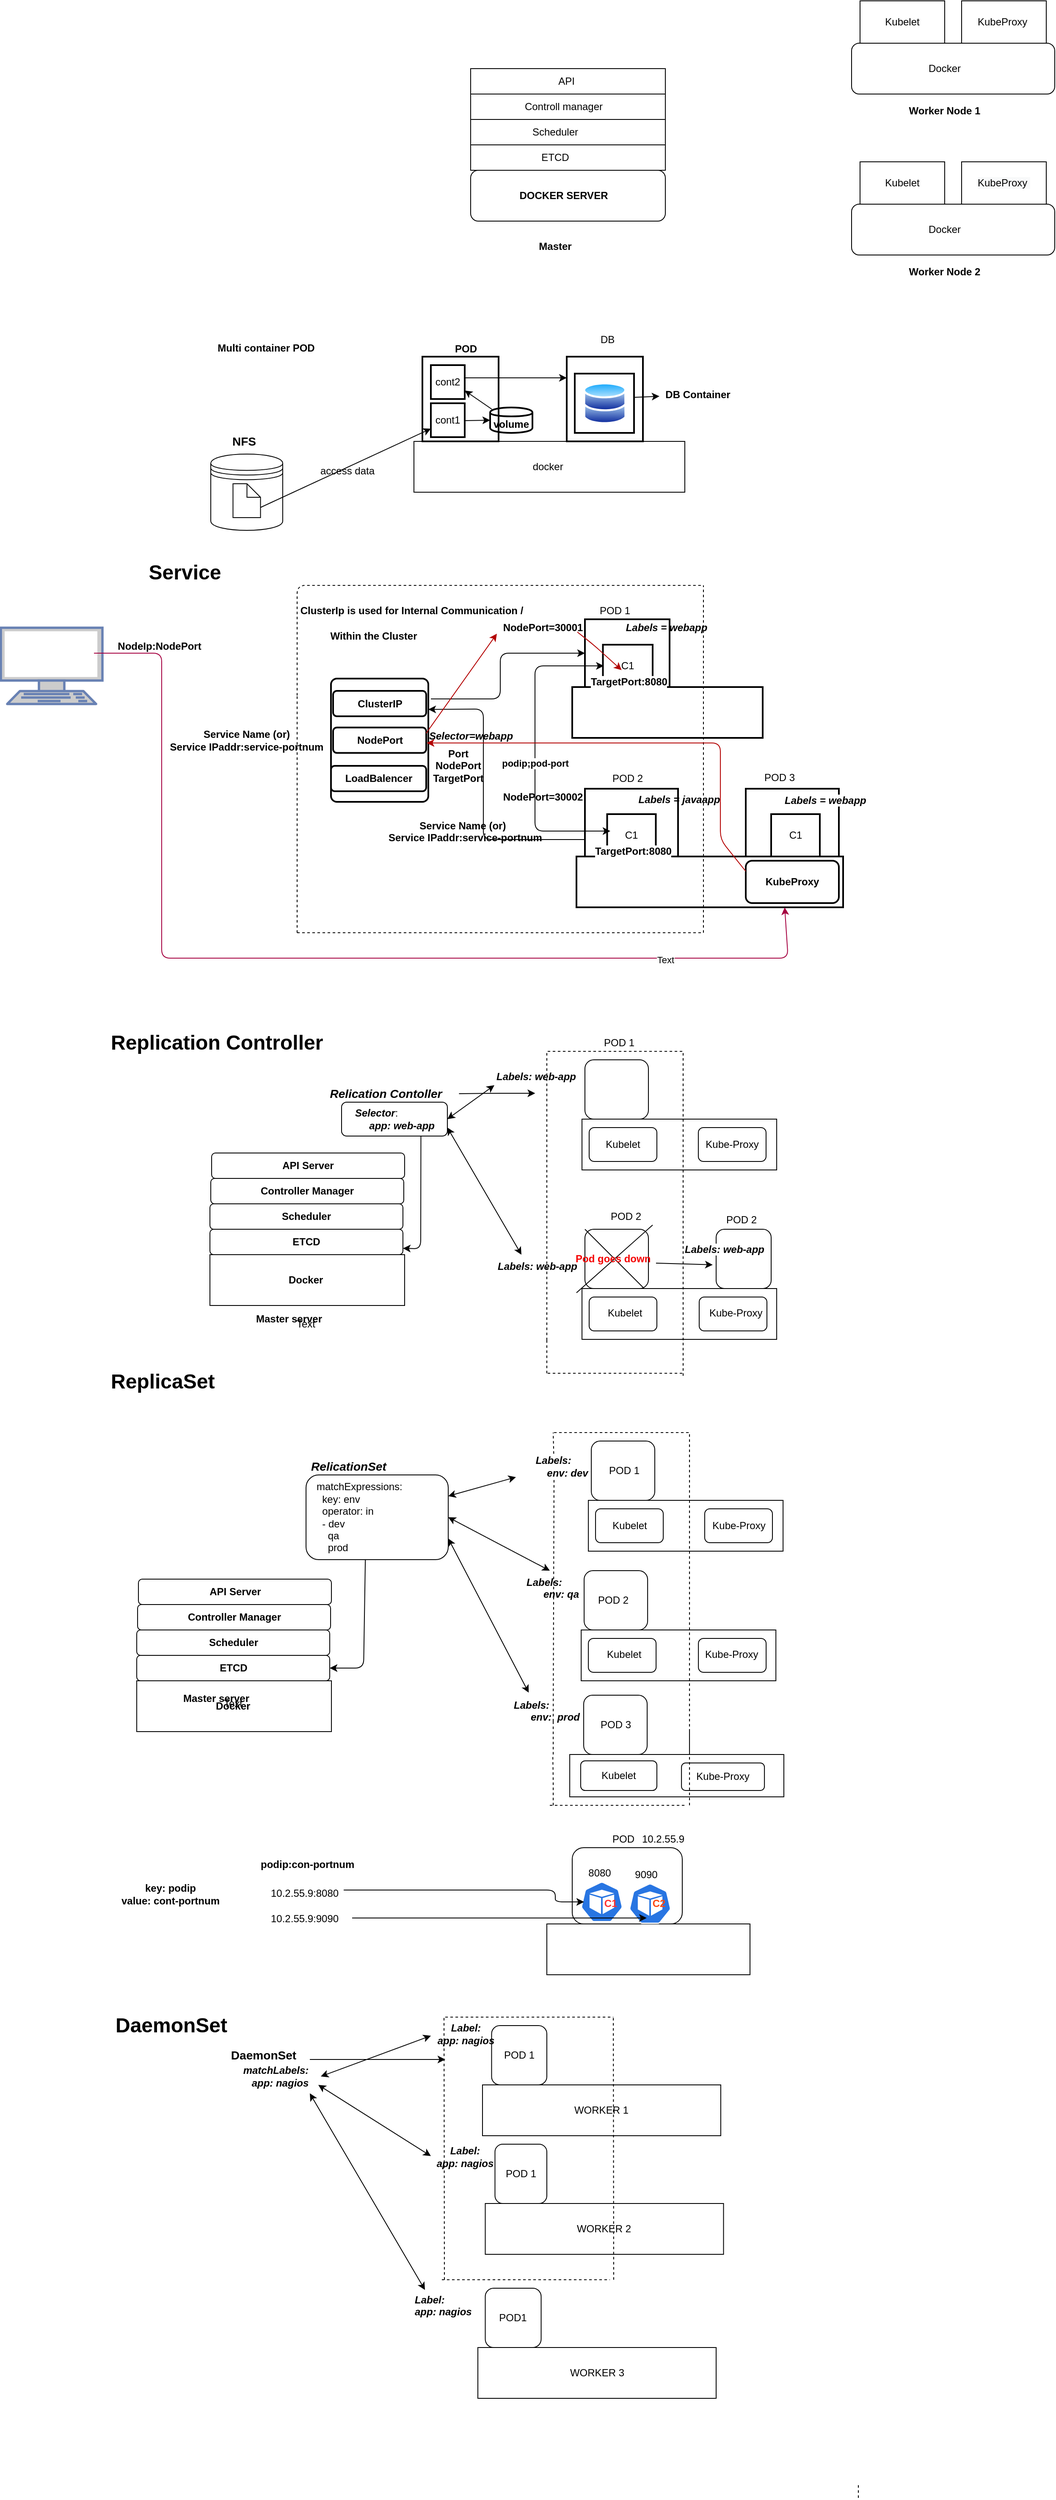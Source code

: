 <mxfile version="13.3.0" type="github"><diagram id="p2EOLXwsh8mRCK80WWZ6" name="Page-1"><mxGraphModel dx="1668" dy="450" grid="1" gridSize="10" guides="1" tooltips="1" connect="1" arrows="1" fold="1" page="0" pageScale="1" pageWidth="827" pageHeight="1169" background="none" math="0" shadow="0"><root><mxCell id="0"/><mxCell id="1" parent="0"/><mxCell id="p9AXQlaozVL-q54wyYoi-161" value="" style="rounded=0;whiteSpace=wrap;html=1;" vertex="1" parent="1"><mxGeometry x="70" y="240" width="230" height="30" as="geometry"/></mxCell><mxCell id="p9AXQlaozVL-q54wyYoi-162" value="API&amp;nbsp;" style="rounded=0;whiteSpace=wrap;html=1;" vertex="1" parent="1"><mxGeometry x="70" y="150" width="230" height="30" as="geometry"/></mxCell><mxCell id="p9AXQlaozVL-q54wyYoi-163" value="" style="rounded=0;whiteSpace=wrap;html=1;" vertex="1" parent="1"><mxGeometry x="70" y="180" width="230" height="30" as="geometry"/></mxCell><mxCell id="p9AXQlaozVL-q54wyYoi-164" value="" style="rounded=0;whiteSpace=wrap;html=1;" vertex="1" parent="1"><mxGeometry x="70" y="210" width="230" height="30" as="geometry"/></mxCell><mxCell id="p9AXQlaozVL-q54wyYoi-165" value="" style="rounded=1;whiteSpace=wrap;html=1;" vertex="1" parent="1"><mxGeometry x="70" y="270" width="230" height="60" as="geometry"/></mxCell><mxCell id="p9AXQlaozVL-q54wyYoi-166" value="&lt;b&gt;DOCKER SERVER&lt;/b&gt;" style="text;html=1;strokeColor=none;fillColor=none;align=center;verticalAlign=middle;whiteSpace=wrap;rounded=0;" vertex="1" parent="1"><mxGeometry x="120" y="290" width="120" height="20" as="geometry"/></mxCell><mxCell id="p9AXQlaozVL-q54wyYoi-167" value="&lt;b&gt;Master&lt;/b&gt;" style="text;html=1;strokeColor=none;fillColor=none;align=center;verticalAlign=middle;whiteSpace=wrap;rounded=0;" vertex="1" parent="1"><mxGeometry x="150" y="350" width="40" height="20" as="geometry"/></mxCell><mxCell id="p9AXQlaozVL-q54wyYoi-168" value="ETCD" style="text;html=1;strokeColor=none;fillColor=none;align=center;verticalAlign=middle;whiteSpace=wrap;rounded=0;" vertex="1" parent="1"><mxGeometry x="150" y="245" width="40" height="20" as="geometry"/></mxCell><mxCell id="p9AXQlaozVL-q54wyYoi-169" value="Scheduler" style="text;html=1;strokeColor=none;fillColor=none;align=center;verticalAlign=middle;whiteSpace=wrap;rounded=0;" vertex="1" parent="1"><mxGeometry x="150" y="215" width="40" height="20" as="geometry"/></mxCell><mxCell id="p9AXQlaozVL-q54wyYoi-170" value="Controll manager" style="text;html=1;strokeColor=none;fillColor=none;align=center;verticalAlign=middle;whiteSpace=wrap;rounded=0;" vertex="1" parent="1"><mxGeometry x="110" y="185" width="140" height="20" as="geometry"/></mxCell><mxCell id="p9AXQlaozVL-q54wyYoi-171" value="" style="rounded=1;whiteSpace=wrap;html=1;" vertex="1" parent="1"><mxGeometry x="520" y="120" width="240" height="60" as="geometry"/></mxCell><mxCell id="p9AXQlaozVL-q54wyYoi-172" value="" style="rounded=1;whiteSpace=wrap;html=1;" vertex="1" parent="1"><mxGeometry x="520" y="310" width="240" height="60" as="geometry"/></mxCell><mxCell id="p9AXQlaozVL-q54wyYoi-173" value="Kubelet" style="rounded=0;whiteSpace=wrap;html=1;" vertex="1" parent="1"><mxGeometry x="530" y="70" width="100" height="50" as="geometry"/></mxCell><mxCell id="p9AXQlaozVL-q54wyYoi-174" value="KubeProxy&amp;nbsp;" style="rounded=0;whiteSpace=wrap;html=1;" vertex="1" parent="1"><mxGeometry x="650" y="70" width="100" height="50" as="geometry"/></mxCell><mxCell id="p9AXQlaozVL-q54wyYoi-175" value="&#10;&#10;&lt;span style=&quot;color: rgb(0, 0, 0); font-family: helvetica; font-size: 12px; font-style: normal; font-weight: 400; letter-spacing: normal; text-align: center; text-indent: 0px; text-transform: none; word-spacing: 0px; background-color: rgb(248, 249, 250); display: inline; float: none;&quot;&gt;KubeProxy&amp;nbsp;&lt;/span&gt;&#10;&#10;" style="rounded=0;whiteSpace=wrap;html=1;" vertex="1" parent="1"><mxGeometry x="650" y="260" width="100" height="50" as="geometry"/></mxCell><mxCell id="p9AXQlaozVL-q54wyYoi-176" value="&lt;span&gt;Kubelet&lt;/span&gt;" style="rounded=0;whiteSpace=wrap;html=1;" vertex="1" parent="1"><mxGeometry x="530" y="260" width="100" height="50" as="geometry"/></mxCell><mxCell id="p9AXQlaozVL-q54wyYoi-177" value="Docker&lt;span style=&quot;color: rgba(0 , 0 , 0 , 0) ; font-family: monospace ; font-size: 0px&quot;&gt;%3CmxGraphModel%3E%3Croot%3E%3CmxCell%20id%3D%220%22%2F%3E%3CmxCell%20id%3D%221%22%20parent%3D%220%22%2F%3E%3CmxCell%20id%3D%222%22%20value%3D%22%22%20style%3D%22rounded%3D0%3BwhiteSpace%3Dwrap%3Bhtml%3D1%3B%22%20vertex%3D%221%22%20parent%3D%221%22%3E%3CmxGeometry%20x%3D%22530%22%20y%3D%2270%22%20width%3D%22100%22%20height%3D%2250%22%20as%3D%22geometry%22%2F%3E%3C%2FmxCell%3E%3C%2Froot%3E%3C%2FmxGraphModel%3E&lt;/span&gt;" style="text;html=1;strokeColor=none;fillColor=none;align=center;verticalAlign=middle;whiteSpace=wrap;rounded=0;" vertex="1" parent="1"><mxGeometry x="610" y="140" width="40" height="20" as="geometry"/></mxCell><mxCell id="p9AXQlaozVL-q54wyYoi-178" value="Docker&lt;span style=&quot;color: rgba(0 , 0 , 0 , 0) ; font-family: monospace ; font-size: 0px&quot;&gt;%3CmxGraphModel%3E%3Croot%3E%3CmxCell%20id%3D%220%22%2F%3E%3CmxCell%20id%3D%221%22%20parent%3D%220%22%2F%3E%3CmxCell%20id%3D%222%22%20value%3D%22%22%20style%3D%22rounded%3D0%3BwhiteSpace%3Dwrap%3Bhtml%3D1%3B%22%20vertex%3D%221%22%20parent%3D%221%22%3E%3CmxGeometry%20x%3D%22530%22%20y%3D%2270%22%20width%3D%22100%22%20height%3D%2250%22%20as%3D%22geometry%22%2F%3E%3C%2FmxCell%3E%3C%2Froot%3E%3C%2FmxGraphModel%3E&lt;/span&gt;" style="text;html=1;strokeColor=none;fillColor=none;align=center;verticalAlign=middle;whiteSpace=wrap;rounded=0;" vertex="1" parent="1"><mxGeometry x="610" y="330" width="40" height="20" as="geometry"/></mxCell><mxCell id="p9AXQlaozVL-q54wyYoi-179" value="&lt;b&gt;Worker Node 1&lt;/b&gt;" style="text;html=1;strokeColor=none;fillColor=none;align=center;verticalAlign=middle;whiteSpace=wrap;rounded=0;" vertex="1" parent="1"><mxGeometry x="585" y="190" width="90" height="20" as="geometry"/></mxCell><mxCell id="p9AXQlaozVL-q54wyYoi-180" value="&lt;b&gt;Worker Node 2&lt;/b&gt;" style="text;html=1;strokeColor=none;fillColor=none;align=center;verticalAlign=middle;whiteSpace=wrap;rounded=0;" vertex="1" parent="1"><mxGeometry x="585" y="380" width="90" height="20" as="geometry"/></mxCell><mxCell id="p9AXQlaozVL-q54wyYoi-181" value="" style="shape=datastore;whiteSpace=wrap;html=1;" vertex="1" parent="1"><mxGeometry x="-237" y="605" width="85" height="90" as="geometry"/></mxCell><mxCell id="p9AXQlaozVL-q54wyYoi-182" value="" style="shape=note;whiteSpace=wrap;size=16;html=1;dropTarget=0;fontStyle=1" vertex="1" parent="1"><mxGeometry x="-210.75" y="640" width="32.5" height="40" as="geometry"/></mxCell><mxCell id="p9AXQlaozVL-q54wyYoi-183" value="&lt;b&gt;&lt;font style=&quot;font-size: 14px&quot;&gt;NFS&lt;/font&gt;&lt;/b&gt;" style="text;html=1;align=center;verticalAlign=middle;resizable=0;points=[];autosize=1;" vertex="1" parent="1"><mxGeometry x="-218.25" y="580" width="40" height="20" as="geometry"/></mxCell><mxCell id="p9AXQlaozVL-q54wyYoi-184" value="docker&amp;nbsp;" style="rounded=0;whiteSpace=wrap;html=1;" vertex="1" parent="1"><mxGeometry x="3" y="590" width="320" height="60" as="geometry"/></mxCell><mxCell id="p9AXQlaozVL-q54wyYoi-185" value="" style="aspect=fixed;perimeter=ellipsePerimeter;html=1;align=center;shadow=0;dashed=0;spacingTop=3;image;image=img/lib/active_directory/databases.svg;imageBackground=none;imageBorder=none;strokeWidth=2;" vertex="1" parent="1"><mxGeometry x="203" y="520" width="51.02" height="50" as="geometry"/></mxCell><mxCell id="p9AXQlaozVL-q54wyYoi-186" value="" style="rounded=0;whiteSpace=wrap;html=1;strokeWidth=2;" vertex="1" parent="1"><mxGeometry x="13" y="490" width="90" height="100" as="geometry"/></mxCell><mxCell id="p9AXQlaozVL-q54wyYoi-187" value="cont2" style="rounded=0;whiteSpace=wrap;html=1;strokeWidth=2;" vertex="1" parent="1"><mxGeometry x="23" y="500" width="40" height="40" as="geometry"/></mxCell><mxCell id="p9AXQlaozVL-q54wyYoi-188" value="cont1" style="rounded=0;whiteSpace=wrap;html=1;strokeWidth=2;" vertex="1" parent="1"><mxGeometry x="23" y="545" width="40" height="40" as="geometry"/></mxCell><mxCell id="p9AXQlaozVL-q54wyYoi-189" value="" style="rounded=0;whiteSpace=wrap;html=1;strokeWidth=2;fillColor=none;" vertex="1" parent="1"><mxGeometry x="183.51" y="490" width="90" height="100" as="geometry"/></mxCell><mxCell id="p9AXQlaozVL-q54wyYoi-190" value="&lt;b&gt;volume&lt;/b&gt;" style="shape=cylinder;whiteSpace=wrap;html=1;boundedLbl=1;backgroundOutline=1;strokeWidth=2;fillColor=none;" vertex="1" parent="1"><mxGeometry x="93" y="550" width="50" height="30" as="geometry"/></mxCell><mxCell id="p9AXQlaozVL-q54wyYoi-191" value="" style="endArrow=classic;html=1;exitX=0;exitY=0;exitDx=32.5;exitDy=28;exitPerimeter=0;entryX=0;entryY=0.75;entryDx=0;entryDy=0;" edge="1" parent="1" source="p9AXQlaozVL-q54wyYoi-182" target="p9AXQlaozVL-q54wyYoi-188"><mxGeometry width="50" height="50" relative="1" as="geometry"><mxPoint x="-17" y="680" as="sourcePoint"/><mxPoint x="33" y="630" as="targetPoint"/></mxGeometry></mxCell><mxCell id="p9AXQlaozVL-q54wyYoi-192" value="" style="endArrow=classic;html=1;entryX=0;entryY=0.5;entryDx=0;entryDy=0;" edge="1" parent="1" target="p9AXQlaozVL-q54wyYoi-190"><mxGeometry width="50" height="50" relative="1" as="geometry"><mxPoint x="63" y="565.5" as="sourcePoint"/><mxPoint x="113" y="515.5" as="targetPoint"/></mxGeometry></mxCell><mxCell id="p9AXQlaozVL-q54wyYoi-193" value="" style="endArrow=classic;html=1;exitX=0.04;exitY=0.067;exitDx=0;exitDy=0;exitPerimeter=0;entryX=1;entryY=0.75;entryDx=0;entryDy=0;" edge="1" parent="1" source="p9AXQlaozVL-q54wyYoi-190" target="p9AXQlaozVL-q54wyYoi-187"><mxGeometry width="50" height="50" relative="1" as="geometry"><mxPoint x="-17" y="680" as="sourcePoint"/><mxPoint x="63" y="520" as="targetPoint"/></mxGeometry></mxCell><mxCell id="p9AXQlaozVL-q54wyYoi-194" value="" style="endArrow=classic;html=1;entryX=0;entryY=0.25;entryDx=0;entryDy=0;" edge="1" parent="1" target="p9AXQlaozVL-q54wyYoi-189"><mxGeometry width="50" height="50" relative="1" as="geometry"><mxPoint x="63" y="515" as="sourcePoint"/><mxPoint x="113" y="460" as="targetPoint"/></mxGeometry></mxCell><mxCell id="p9AXQlaozVL-q54wyYoi-195" value="&lt;b&gt;POD&lt;/b&gt;" style="text;html=1;align=center;verticalAlign=middle;resizable=0;points=[];autosize=1;" vertex="1" parent="1"><mxGeometry x="44" y="471" width="40" height="20" as="geometry"/></mxCell><mxCell id="p9AXQlaozVL-q54wyYoi-196" value="DB&amp;nbsp;" style="text;html=1;align=center;verticalAlign=middle;resizable=0;points=[];autosize=1;" vertex="1" parent="1"><mxGeometry x="213" y="460" width="40" height="20" as="geometry"/></mxCell><mxCell id="p9AXQlaozVL-q54wyYoi-197" value="" style="rounded=0;whiteSpace=wrap;html=1;strokeWidth=2;fillColor=none;" vertex="1" parent="1"><mxGeometry x="193" y="510" width="70" height="70" as="geometry"/></mxCell><mxCell id="p9AXQlaozVL-q54wyYoi-198" value="&lt;b&gt;DB Container&lt;/b&gt;" style="text;html=1;align=center;verticalAlign=middle;resizable=0;points=[];autosize=1;" vertex="1" parent="1"><mxGeometry x="293" y="525" width="90" height="20" as="geometry"/></mxCell><mxCell id="p9AXQlaozVL-q54wyYoi-199" value="" style="endArrow=classic;html=1;" edge="1" parent="1" target="p9AXQlaozVL-q54wyYoi-198"><mxGeometry width="50" height="50" relative="1" as="geometry"><mxPoint x="263" y="538" as="sourcePoint"/><mxPoint x="313" y="490" as="targetPoint"/></mxGeometry></mxCell><mxCell id="p9AXQlaozVL-q54wyYoi-200" value="access data" style="text;html=1;align=center;verticalAlign=middle;resizable=0;points=[];autosize=1;" vertex="1" parent="1"><mxGeometry x="-116" y="615" width="80" height="20" as="geometry"/></mxCell><mxCell id="p9AXQlaozVL-q54wyYoi-201" value="&lt;b&gt;Multi container POD&lt;/b&gt;" style="text;html=1;align=center;verticalAlign=middle;resizable=0;points=[];autosize=1;" vertex="1" parent="1"><mxGeometry x="-237" y="470" width="130" height="20" as="geometry"/></mxCell><mxCell id="p9AXQlaozVL-q54wyYoi-202" value="&lt;br&gt;&lt;br&gt;&lt;br&gt;&lt;br&gt;&lt;br&gt;&lt;br&gt;&lt;br&gt;" style="text;html=1;align=center;verticalAlign=middle;resizable=0;points=[];autosize=1;" vertex="1" parent="1"><mxGeometry x="187" y="372" width="20" height="100" as="geometry"/></mxCell><mxCell id="p9AXQlaozVL-q54wyYoi-203" value="" style="rounded=0;whiteSpace=wrap;html=1;strokeWidth=2;fillColor=none;" vertex="1" parent="1"><mxGeometry x="195" y="1080" width="315" height="60" as="geometry"/></mxCell><mxCell id="p9AXQlaozVL-q54wyYoi-204" value="" style="rounded=0;whiteSpace=wrap;html=1;strokeWidth=2;fillColor=none;" vertex="1" parent="1"><mxGeometry x="190" y="880" width="225" height="60" as="geometry"/></mxCell><mxCell id="p9AXQlaozVL-q54wyYoi-205" value="" style="rounded=0;whiteSpace=wrap;html=1;strokeWidth=2;fillColor=none;" vertex="1" parent="1"><mxGeometry x="205" y="1000" width="110" height="80" as="geometry"/></mxCell><mxCell id="p9AXQlaozVL-q54wyYoi-206" value="" style="rounded=0;whiteSpace=wrap;html=1;strokeWidth=2;fillColor=none;" vertex="1" parent="1"><mxGeometry x="205" y="800" width="100" height="80" as="geometry"/></mxCell><mxCell id="p9AXQlaozVL-q54wyYoi-207" value="C1" style="rounded=0;whiteSpace=wrap;html=1;strokeWidth=2;fillColor=none;" vertex="1" parent="1"><mxGeometry x="231.25" y="1030" width="57.5" height="50" as="geometry"/></mxCell><mxCell id="p9AXQlaozVL-q54wyYoi-208" value="C1" style="rounded=0;whiteSpace=wrap;html=1;strokeWidth=2;fillColor=none;" vertex="1" parent="1"><mxGeometry x="226.25" y="830" width="58.75" height="50" as="geometry"/></mxCell><mxCell id="p9AXQlaozVL-q54wyYoi-209" value="" style="endArrow=classic;startArrow=classic;html=1;entryX=0;entryY=0.5;entryDx=0;entryDy=0;" edge="1" parent="1"><mxGeometry width="50" height="50" relative="1" as="geometry"><mxPoint x="235" y="1050" as="sourcePoint"/><mxPoint x="227.25" y="855" as="targetPoint"/><Array as="points"><mxPoint x="146" y="1050"/><mxPoint x="146" y="855"/></Array></mxGeometry></mxCell><mxCell id="p9AXQlaozVL-q54wyYoi-210" value="&lt;span&gt;&lt;b&gt;podip;pod-port&lt;/b&gt;&lt;/span&gt;" style="edgeLabel;html=1;align=center;verticalAlign=middle;resizable=0;points=[];fontStyle=0" vertex="1" connectable="0" parent="p9AXQlaozVL-q54wyYoi-209"><mxGeometry x="-0.143" relative="1" as="geometry"><mxPoint y="-13" as="offset"/></mxGeometry></mxCell><mxCell id="p9AXQlaozVL-q54wyYoi-211" value="POD 1" style="text;html=1;align=center;verticalAlign=middle;resizable=0;points=[];autosize=1;" vertex="1" parent="1"><mxGeometry x="215" y="780" width="50" height="20" as="geometry"/></mxCell><mxCell id="p9AXQlaozVL-q54wyYoi-212" value="POD&amp;nbsp;2" style="text;html=1;align=center;verticalAlign=middle;resizable=0;points=[];autosize=1;" vertex="1" parent="1"><mxGeometry x="230" y="978" width="50" height="20" as="geometry"/></mxCell><mxCell id="p9AXQlaozVL-q54wyYoi-213" value="&lt;b&gt;&lt;i&gt;Labels = javaapp&lt;/i&gt;&lt;/b&gt;" style="text;html=1;strokeColor=none;fillColor=none;align=center;verticalAlign=middle;whiteSpace=wrap;rounded=0;" vertex="1" parent="1"><mxGeometry x="256.53" y="1003" width="118.98" height="20" as="geometry"/></mxCell><mxCell id="p9AXQlaozVL-q54wyYoi-214" value="&lt;b&gt;&lt;i&gt;Labels = webapp&lt;/i&gt;&lt;/b&gt;" style="text;html=1;align=center;verticalAlign=middle;resizable=0;points=[];autosize=1;" vertex="1" parent="1"><mxGeometry x="246.02" y="800" width="110" height="20" as="geometry"/></mxCell><mxCell id="p9AXQlaozVL-q54wyYoi-215" value="&lt;b&gt;Service Name (or)&lt;br&gt;Service IPaddr:service-portnum&lt;/b&gt;" style="text;html=1;align=center;verticalAlign=middle;resizable=0;points=[];autosize=1;" vertex="1" parent="1"><mxGeometry x="-295" y="927.75" width="200" height="30" as="geometry"/></mxCell><mxCell id="p9AXQlaozVL-q54wyYoi-216" value="&lt;b&gt;&lt;i&gt;Selector=webapp&lt;/i&gt;&lt;/b&gt;" style="text;html=1;align=center;verticalAlign=middle;resizable=0;points=[];autosize=1;" vertex="1" parent="1"><mxGeometry x="15.0" y="927.75" width="110" height="20" as="geometry"/></mxCell><mxCell id="p9AXQlaozVL-q54wyYoi-217" value="" style="rounded=1;whiteSpace=wrap;html=1;absoluteArcSize=1;arcSize=14;strokeWidth=2;fillColor=none;" vertex="1" parent="1"><mxGeometry x="-95" y="870" width="115" height="145.5" as="geometry"/></mxCell><mxCell id="p9AXQlaozVL-q54wyYoi-218" value="&lt;b&gt;ClusterIP&lt;/b&gt;" style="rounded=1;whiteSpace=wrap;html=1;strokeWidth=2;fillColor=none;" vertex="1" parent="1"><mxGeometry x="-92.5" y="884.5" width="110" height="30" as="geometry"/></mxCell><mxCell id="p9AXQlaozVL-q54wyYoi-219" value="&lt;b&gt;NodePort&lt;/b&gt;" style="rounded=1;whiteSpace=wrap;html=1;strokeWidth=2;fillColor=none;" vertex="1" parent="1"><mxGeometry x="-92.5" y="927.75" width="110" height="30" as="geometry"/></mxCell><mxCell id="p9AXQlaozVL-q54wyYoi-220" value="&lt;b&gt;LoadBalencer&lt;/b&gt;" style="rounded=1;whiteSpace=wrap;html=1;strokeWidth=2;fillColor=none;" vertex="1" parent="1"><mxGeometry x="-95" y="973" width="112.5" height="30" as="geometry"/></mxCell><mxCell id="p9AXQlaozVL-q54wyYoi-221" value="" style="endArrow=classic;html=1;entryX=0;entryY=0.5;entryDx=0;entryDy=0;exitX=1.026;exitY=0.165;exitDx=0;exitDy=0;exitPerimeter=0;" edge="1" parent="1" source="p9AXQlaozVL-q54wyYoi-217" target="p9AXQlaozVL-q54wyYoi-206"><mxGeometry width="50" height="50" relative="1" as="geometry"><mxPoint x="145" y="970" as="sourcePoint"/><mxPoint x="195" y="920" as="targetPoint"/><Array as="points"><mxPoint x="105" y="894"/><mxPoint x="105" y="840"/></Array></mxGeometry></mxCell><mxCell id="p9AXQlaozVL-q54wyYoi-222" value="" style="endArrow=none;dashed=1;html=1;" edge="1" parent="1"><mxGeometry width="50" height="50" relative="1" as="geometry"><mxPoint x="-135" y="890" as="sourcePoint"/><mxPoint x="345" y="760" as="targetPoint"/><Array as="points"><mxPoint x="-135" y="760"/></Array></mxGeometry></mxCell><mxCell id="p9AXQlaozVL-q54wyYoi-223" value="" style="endArrow=none;dashed=1;html=1;" edge="1" parent="1"><mxGeometry width="50" height="50" relative="1" as="geometry"><mxPoint x="345" y="1170" as="sourcePoint"/><mxPoint x="345" y="760" as="targetPoint"/></mxGeometry></mxCell><mxCell id="p9AXQlaozVL-q54wyYoi-224" value="" style="endArrow=none;dashed=1;html=1;" edge="1" parent="1"><mxGeometry width="50" height="50" relative="1" as="geometry"><mxPoint x="-135" y="1170" as="sourcePoint"/><mxPoint x="345" y="1170" as="targetPoint"/></mxGeometry></mxCell><mxCell id="p9AXQlaozVL-q54wyYoi-225" value="" style="endArrow=none;dashed=1;html=1;" edge="1" parent="1"><mxGeometry width="50" height="50" relative="1" as="geometry"><mxPoint x="-135" y="1170" as="sourcePoint"/><mxPoint x="-135" y="890" as="targetPoint"/></mxGeometry></mxCell><mxCell id="p9AXQlaozVL-q54wyYoi-226" value="&lt;b&gt;ClusterIp is used for Internal Communication /&lt;/b&gt;" style="text;html=1;align=center;verticalAlign=middle;resizable=0;points=[];autosize=1;" vertex="1" parent="1"><mxGeometry x="-140" y="780" width="280" height="20" as="geometry"/></mxCell><mxCell id="p9AXQlaozVL-q54wyYoi-227" value="&lt;b&gt;Within the Cluster&lt;/b&gt;" style="text;html=1;align=center;verticalAlign=middle;resizable=0;points=[];autosize=1;" vertex="1" parent="1"><mxGeometry x="-105" y="810" width="120" height="20" as="geometry"/></mxCell><mxCell id="p9AXQlaozVL-q54wyYoi-228" value="C1" style="rounded=0;whiteSpace=wrap;html=1;strokeWidth=2;fillColor=none;" vertex="1" parent="1"><mxGeometry x="425" y="1030" width="57.5" height="50" as="geometry"/></mxCell><mxCell id="p9AXQlaozVL-q54wyYoi-229" value="" style="rounded=0;whiteSpace=wrap;html=1;strokeWidth=2;fillColor=none;" vertex="1" parent="1"><mxGeometry x="395" y="1000" width="110" height="80" as="geometry"/></mxCell><mxCell id="p9AXQlaozVL-q54wyYoi-230" value="&lt;span style=&quot;color: rgb(0 , 0 , 0) ; font-family: &amp;#34;helvetica&amp;#34; ; font-size: 12px ; font-style: normal ; font-weight: 400 ; letter-spacing: normal ; text-align: center ; text-indent: 0px ; text-transform: none ; word-spacing: 0px ; background-color: rgb(255 , 255 , 255) ; display: inline ; float: none&quot;&gt;POD 3&lt;/span&gt;" style="text;whiteSpace=wrap;html=1;" vertex="1" parent="1"><mxGeometry x="415" y="973" width="60" height="30" as="geometry"/></mxCell><mxCell id="p9AXQlaozVL-q54wyYoi-231" value="&lt;b style=&quot;color: rgb(0, 0, 0); font-family: helvetica; font-size: 12px; font-style: normal; letter-spacing: normal; text-align: center; text-indent: 0px; text-transform: none; word-spacing: 0px; background-color: rgb(255, 255, 255);&quot;&gt;&lt;i&gt;Labels = webapp&lt;/i&gt;&lt;/b&gt;" style="text;whiteSpace=wrap;html=1;" vertex="1" parent="1"><mxGeometry x="439.06" y="1000" width="120" height="30" as="geometry"/></mxCell><mxCell id="p9AXQlaozVL-q54wyYoi-232" value="&lt;span style=&quot;color: rgb(0 , 0 , 0) ; font-family: &amp;#34;helvetica&amp;#34; ; font-size: 12px ; font-style: normal ; letter-spacing: normal ; text-align: center ; text-indent: 0px ; text-transform: none ; word-spacing: 0px ; background-color: rgb(255 , 255 , 255) ; display: inline ; float: none&quot;&gt;&lt;b&gt;TargetPort:8080&lt;/b&gt;&lt;/span&gt;" style="text;whiteSpace=wrap;html=1;" vertex="1" parent="1"><mxGeometry x="210" y="860" width="110" height="30" as="geometry"/></mxCell><mxCell id="p9AXQlaozVL-q54wyYoi-233" value="&lt;span style=&quot;color: rgb(0 , 0 , 0) ; font-family: &amp;#34;helvetica&amp;#34; ; font-size: 12px ; font-style: normal ; letter-spacing: normal ; text-align: center ; text-indent: 0px ; text-transform: none ; word-spacing: 0px ; background-color: rgb(255 , 255 , 255) ; display: inline ; float: none&quot;&gt;&lt;b&gt;TargetPort:8080&lt;/b&gt;&lt;/span&gt;" style="text;whiteSpace=wrap;html=1;" vertex="1" parent="1"><mxGeometry x="215" y="1060" width="110" height="30" as="geometry"/></mxCell><mxCell id="p9AXQlaozVL-q54wyYoi-234" value="&lt;b&gt;NodePort=30001&lt;/b&gt;" style="text;html=1;align=center;verticalAlign=middle;resizable=0;points=[];autosize=1;" vertex="1" parent="1"><mxGeometry x="100" y="800" width="110" height="20" as="geometry"/></mxCell><mxCell id="p9AXQlaozVL-q54wyYoi-235" value="&lt;b&gt;NodePort=30002&lt;/b&gt;" style="text;html=1;align=center;verticalAlign=middle;resizable=0;points=[];autosize=1;" vertex="1" parent="1"><mxGeometry x="100" y="1000" width="110" height="20" as="geometry"/></mxCell><mxCell id="p9AXQlaozVL-q54wyYoi-236" value="&lt;b&gt;Port&lt;br&gt;NodePort&lt;br&gt;TargetPort&lt;/b&gt;" style="text;html=1;align=center;verticalAlign=middle;resizable=0;points=[];autosize=1;" vertex="1" parent="1"><mxGeometry x="15.0" y="947.75" width="80" height="50" as="geometry"/></mxCell><mxCell id="p9AXQlaozVL-q54wyYoi-237" value="&lt;b style=&quot;color: rgb(0 , 0 , 0) ; font-family: &amp;#34;helvetica&amp;#34; ; font-size: 12px ; font-style: normal ; letter-spacing: normal ; text-align: center ; text-indent: 0px ; text-transform: none ; word-spacing: 0px ; background-color: rgb(255 , 255 , 255)&quot;&gt;&amp;nbsp; &amp;nbsp; &amp;nbsp; &amp;nbsp; &amp;nbsp; &amp;nbsp;Service Name (or)&lt;br&gt;Service IPaddr:service-portnum&lt;/b&gt;" style="text;whiteSpace=wrap;html=1;" vertex="1" parent="1"><mxGeometry x="-28.75" y="1030" width="260" height="40" as="geometry"/></mxCell><mxCell id="p9AXQlaozVL-q54wyYoi-238" value="" style="endArrow=classic;html=1;entryX=1;entryY=0.25;entryDx=0;entryDy=0;exitX=0;exitY=0.75;exitDx=0;exitDy=0;" edge="1" parent="1"><mxGeometry width="50" height="50" relative="1" as="geometry"><mxPoint x="205" y="1060" as="sourcePoint"/><mxPoint x="20" y="906.375" as="targetPoint"/><Array as="points"><mxPoint x="85" y="1060"/><mxPoint x="85" y="906"/></Array></mxGeometry></mxCell><mxCell id="p9AXQlaozVL-q54wyYoi-239" value="" style="fontColor=#0066CC;verticalAlign=top;verticalLabelPosition=bottom;labelPosition=center;align=center;html=1;outlineConnect=0;fillColor=#CCCCCC;strokeColor=#6881B3;gradientColor=none;gradientDirection=north;strokeWidth=2;shape=mxgraph.networks.terminal;" vertex="1" parent="1"><mxGeometry x="-485" y="810" width="120" height="90" as="geometry"/></mxCell><mxCell id="p9AXQlaozVL-q54wyYoi-240" value="" style="endArrow=classic;html=1;exitX=0.917;exitY=0.333;exitDx=0;exitDy=0;exitPerimeter=0;fillColor=#d80073;strokeColor=#A50040;" edge="1" parent="1" source="p9AXQlaozVL-q54wyYoi-239"><mxGeometry width="50" height="50" relative="1" as="geometry"><mxPoint x="-365" y="845" as="sourcePoint"/><mxPoint x="441" y="1140" as="targetPoint"/><Array as="points"><mxPoint x="-295" y="840"/><mxPoint x="-295" y="1200"/><mxPoint x="445" y="1200"/></Array></mxGeometry></mxCell><mxCell id="p9AXQlaozVL-q54wyYoi-241" value="Text" style="edgeLabel;html=1;align=center;verticalAlign=middle;resizable=0;points=[];" vertex="1" connectable="0" parent="p9AXQlaozVL-q54wyYoi-240"><mxGeometry x="0.669" y="-2" relative="1" as="geometry"><mxPoint as="offset"/></mxGeometry></mxCell><mxCell id="p9AXQlaozVL-q54wyYoi-242" value="&lt;b&gt;KubeProxy&lt;/b&gt;" style="rounded=1;whiteSpace=wrap;html=1;strokeWidth=2;fillColor=none;" vertex="1" parent="1"><mxGeometry x="395" y="1085" width="110" height="50" as="geometry"/></mxCell><mxCell id="p9AXQlaozVL-q54wyYoi-243" value="" style="endArrow=classic;html=1;entryX=0.038;entryY=-0.035;entryDx=0;entryDy=0;entryPerimeter=0;fillColor=#e51400;strokeColor=#B30000;exitX=0;exitY=0.25;exitDx=0;exitDy=0;" edge="1" parent="1" source="p9AXQlaozVL-q54wyYoi-242" target="p9AXQlaozVL-q54wyYoi-236"><mxGeometry width="50" height="50" relative="1" as="geometry"><mxPoint x="392" y="1060" as="sourcePoint"/><mxPoint x="355" y="970" as="targetPoint"/><Array as="points"><mxPoint x="365" y="1060"/><mxPoint x="365" y="946"/></Array></mxGeometry></mxCell><mxCell id="p9AXQlaozVL-q54wyYoi-244" value="" style="endArrow=classic;html=1;strokeColor=#B30000;entryX=0.009;entryY=0.85;entryDx=0;entryDy=0;entryPerimeter=0;" edge="1" parent="1" target="p9AXQlaozVL-q54wyYoi-234"><mxGeometry width="50" height="50" relative="1" as="geometry"><mxPoint x="17.5" y="934.5" as="sourcePoint"/><mxPoint x="67.5" y="884.5" as="targetPoint"/></mxGeometry></mxCell><mxCell id="p9AXQlaozVL-q54wyYoi-245" value="" style="endArrow=classic;html=1;strokeColor=#B30000;" edge="1" parent="1" target="p9AXQlaozVL-q54wyYoi-232"><mxGeometry width="50" height="50" relative="1" as="geometry"><mxPoint x="196.02" y="815" as="sourcePoint"/><mxPoint x="246.02" y="765" as="targetPoint"/><Array as="points"><mxPoint x="215" y="830"/></Array></mxGeometry></mxCell><mxCell id="p9AXQlaozVL-q54wyYoi-246" value="&lt;b&gt;NodeIp:NodePort&lt;/b&gt;" style="text;html=1;align=center;verticalAlign=middle;resizable=0;points=[];autosize=1;" vertex="1" parent="1"><mxGeometry x="-353" y="822" width="110" height="20" as="geometry"/></mxCell><mxCell id="p9AXQlaozVL-q54wyYoi-247" value="&lt;h1&gt;Replication Controller&amp;nbsp;&lt;/h1&gt;" style="text;html=1;strokeColor=none;fillColor=none;spacing=5;spacingTop=-20;whiteSpace=wrap;overflow=hidden;rounded=0;" vertex="1" parent="1"><mxGeometry x="-360" y="1280" width="310" height="40" as="geometry"/></mxCell><mxCell id="p9AXQlaozVL-q54wyYoi-248" value="&lt;b&gt;Docker&amp;nbsp;&lt;/b&gt;" style="rounded=0;whiteSpace=wrap;html=1;" vertex="1" parent="1"><mxGeometry x="-238" y="1550" width="230" height="60" as="geometry"/></mxCell><mxCell id="p9AXQlaozVL-q54wyYoi-249" value="" style="rounded=0;whiteSpace=wrap;html=1;" vertex="1" parent="1"><mxGeometry x="201.53" y="1390" width="230" height="60" as="geometry"/></mxCell><mxCell id="p9AXQlaozVL-q54wyYoi-250" value="" style="rounded=0;whiteSpace=wrap;html=1;" vertex="1" parent="1"><mxGeometry x="201.53" y="1590" width="230" height="60" as="geometry"/></mxCell><mxCell id="p9AXQlaozVL-q54wyYoi-251" value="&lt;b&gt;ETCD&lt;/b&gt;" style="rounded=1;whiteSpace=wrap;html=1;" vertex="1" parent="1"><mxGeometry x="-238" y="1520" width="228" height="30" as="geometry"/></mxCell><mxCell id="p9AXQlaozVL-q54wyYoi-252" value="&lt;b&gt;Scheduler&lt;/b&gt;" style="rounded=1;whiteSpace=wrap;html=1;" vertex="1" parent="1"><mxGeometry x="-238" y="1490" width="228" height="30" as="geometry"/></mxCell><mxCell id="p9AXQlaozVL-q54wyYoi-253" value="&lt;b&gt;Controller Manager&lt;/b&gt;" style="rounded=1;whiteSpace=wrap;html=1;" vertex="1" parent="1"><mxGeometry x="-237" y="1460" width="228" height="30" as="geometry"/></mxCell><mxCell id="p9AXQlaozVL-q54wyYoi-254" value="&lt;b&gt;API Server&lt;/b&gt;" style="rounded=1;whiteSpace=wrap;html=1;" vertex="1" parent="1"><mxGeometry x="-236" y="1430" width="228" height="30" as="geometry"/></mxCell><mxCell id="p9AXQlaozVL-q54wyYoi-255" value="&lt;b&gt;Master server&lt;/b&gt;" style="text;html=1;align=center;verticalAlign=middle;resizable=0;points=[];autosize=1;" vertex="1" parent="1"><mxGeometry x="-190" y="1610" width="90" height="32" as="geometry"/></mxCell><mxCell id="p9AXQlaozVL-q54wyYoi-256" value="Text" style="text;html=1;align=center;verticalAlign=middle;resizable=0;points=[];autosize=1;" vertex="1" parent="p9AXQlaozVL-q54wyYoi-255"><mxGeometry x="45" y="12" width="40" height="20" as="geometry"/></mxCell><mxCell id="p9AXQlaozVL-q54wyYoi-257" value="" style="rounded=1;whiteSpace=wrap;html=1;" vertex="1" parent="1"><mxGeometry x="205" y="1520" width="75" height="70" as="geometry"/></mxCell><mxCell id="p9AXQlaozVL-q54wyYoi-258" value="" style="rounded=1;whiteSpace=wrap;html=1;" vertex="1" parent="1"><mxGeometry x="205" y="1320" width="75" height="70" as="geometry"/></mxCell><mxCell id="p9AXQlaozVL-q54wyYoi-259" value="Kubelet" style="rounded=1;whiteSpace=wrap;html=1;" vertex="1" parent="1"><mxGeometry x="210" y="1400" width="80" height="40" as="geometry"/></mxCell><mxCell id="p9AXQlaozVL-q54wyYoi-260" value="Kube-Proxy" style="rounded=1;whiteSpace=wrap;html=1;" vertex="1" parent="1"><mxGeometry x="338.98" y="1400" width="80" height="40" as="geometry"/></mxCell><mxCell id="p9AXQlaozVL-q54wyYoi-261" value="" style="rounded=1;whiteSpace=wrap;html=1;" vertex="1" parent="1"><mxGeometry x="340" y="1600" width="80" height="40" as="geometry"/></mxCell><mxCell id="p9AXQlaozVL-q54wyYoi-262" value="" style="rounded=1;whiteSpace=wrap;html=1;" vertex="1" parent="1"><mxGeometry x="210.0" y="1600" width="80" height="40" as="geometry"/></mxCell><mxCell id="p9AXQlaozVL-q54wyYoi-263" value="&lt;span style=&quot;color: rgb(0, 0, 0); font-family: helvetica; font-size: 12px; font-style: normal; font-weight: 400; letter-spacing: normal; text-align: center; text-indent: 0px; text-transform: none; word-spacing: 0px; background-color: rgb(255, 255, 255); display: inline; float: none;&quot;&gt;Kubelet&lt;/span&gt;" style="text;whiteSpace=wrap;html=1;" vertex="1" parent="1"><mxGeometry x="230" y="1605" width="70" height="30" as="geometry"/></mxCell><mxCell id="p9AXQlaozVL-q54wyYoi-264" value="&lt;span style=&quot;color: rgb(0, 0, 0); font-family: helvetica; font-size: 12px; font-style: normal; font-weight: 400; letter-spacing: normal; text-align: center; text-indent: 0px; text-transform: none; word-spacing: 0px; background-color: rgb(255, 255, 255); display: inline; float: none;&quot;&gt;Kube-Proxy&lt;/span&gt;" style="text;whiteSpace=wrap;html=1;" vertex="1" parent="1"><mxGeometry x="350" y="1605" width="90" height="30" as="geometry"/></mxCell><mxCell id="p9AXQlaozVL-q54wyYoi-265" value="" style="endArrow=none;dashed=1;html=1;" edge="1" parent="1"><mxGeometry width="50" height="50" relative="1" as="geometry"><mxPoint x="160" y="1651" as="sourcePoint"/><mxPoint x="160" y="1310" as="targetPoint"/></mxGeometry></mxCell><mxCell id="p9AXQlaozVL-q54wyYoi-266" value="" style="endArrow=none;dashed=1;html=1;" edge="1" parent="1"><mxGeometry width="50" height="50" relative="1" as="geometry"><mxPoint x="161" y="1310" as="sourcePoint"/><mxPoint x="320" y="1310" as="targetPoint"/></mxGeometry></mxCell><mxCell id="p9AXQlaozVL-q54wyYoi-267" value="" style="endArrow=none;dashed=1;html=1;" edge="1" parent="1"><mxGeometry width="50" height="50" relative="1" as="geometry"><mxPoint x="321" y="1693" as="sourcePoint"/><mxPoint x="321" y="1310" as="targetPoint"/></mxGeometry></mxCell><mxCell id="p9AXQlaozVL-q54wyYoi-268" value="" style="endArrow=none;dashed=1;html=1;" edge="1" parent="1"><mxGeometry width="50" height="50" relative="1" as="geometry"><mxPoint x="161" y="1690" as="sourcePoint"/><mxPoint x="321" y="1690" as="targetPoint"/></mxGeometry></mxCell><mxCell id="p9AXQlaozVL-q54wyYoi-269" value="" style="endArrow=none;dashed=1;html=1;" edge="1" parent="1"><mxGeometry width="50" height="50" relative="1" as="geometry"><mxPoint x="160" y="1690" as="sourcePoint"/><mxPoint x="160" y="1650" as="targetPoint"/></mxGeometry></mxCell><mxCell id="p9AXQlaozVL-q54wyYoi-270" value="&lt;h3&gt;&lt;b&gt;&lt;i&gt;Relication Contoller&lt;/i&gt;&lt;/b&gt;&lt;/h3&gt;" style="text;html=1;strokeColor=none;fillColor=none;align=center;verticalAlign=middle;whiteSpace=wrap;rounded=0;" vertex="1" parent="1"><mxGeometry x="-110" y="1350" width="160" height="20" as="geometry"/></mxCell><mxCell id="p9AXQlaozVL-q54wyYoi-271" value="" style="endArrow=classic;html=1;" edge="1" parent="1"><mxGeometry width="50" height="50" relative="1" as="geometry"><mxPoint x="56.25" y="1360" as="sourcePoint"/><mxPoint x="146.25" y="1359.5" as="targetPoint"/><Array as="points"><mxPoint x="96.25" y="1359.5"/></Array></mxGeometry></mxCell><mxCell id="p9AXQlaozVL-q54wyYoi-272" value="" style="endArrow=none;html=1;" edge="1" parent="1"><mxGeometry width="50" height="50" relative="1" as="geometry"><mxPoint x="195" y="1595" as="sourcePoint"/><mxPoint x="285" y="1515" as="targetPoint"/><Array as="points"/></mxGeometry></mxCell><mxCell id="p9AXQlaozVL-q54wyYoi-273" value="" style="endArrow=none;html=1;" edge="1" parent="1"><mxGeometry width="50" height="50" relative="1" as="geometry"><mxPoint x="275" y="1590" as="sourcePoint"/><mxPoint x="205" y="1520" as="targetPoint"/></mxGeometry></mxCell><mxCell id="p9AXQlaozVL-q54wyYoi-274" value="" style="rounded=1;whiteSpace=wrap;html=1;" vertex="1" parent="1"><mxGeometry x="360" y="1520" width="65" height="70" as="geometry"/></mxCell><mxCell id="p9AXQlaozVL-q54wyYoi-275" value="POD 2" style="text;html=1;align=center;verticalAlign=middle;resizable=0;points=[];autosize=1;" vertex="1" parent="1"><mxGeometry x="228" y="1495" width="50" height="20" as="geometry"/></mxCell><mxCell id="p9AXQlaozVL-q54wyYoi-276" value="&lt;span style=&quot;color: rgb(0, 0, 0); font-family: helvetica; font-size: 12px; font-style: normal; font-weight: 400; letter-spacing: normal; text-align: center; text-indent: 0px; text-transform: none; word-spacing: 0px; background-color: rgb(255, 255, 255); display: inline; float: none;&quot;&gt;POD 2&lt;/span&gt;" style="text;whiteSpace=wrap;html=1;" vertex="1" parent="1"><mxGeometry x="370" y="1495" width="60" height="30" as="geometry"/></mxCell><mxCell id="p9AXQlaozVL-q54wyYoi-277" value="POD 1" style="text;html=1;align=center;verticalAlign=middle;resizable=0;points=[];autosize=1;" vertex="1" parent="1"><mxGeometry x="220" y="1290" width="50" height="20" as="geometry"/></mxCell><mxCell id="p9AXQlaozVL-q54wyYoi-278" value="&lt;div style=&quot;text-align: left&quot;&gt;&lt;b&gt;&lt;i&gt;Selector&lt;/i&gt;&lt;/b&gt;:&lt;/div&gt;&lt;b&gt;&lt;i&gt;&amp;nbsp; &amp;nbsp; &amp;nbsp;app: web-app&lt;/i&gt;&lt;/b&gt;" style="rounded=1;whiteSpace=wrap;html=1;" vertex="1" parent="1"><mxGeometry x="-82.5" y="1370" width="125" height="40" as="geometry"/></mxCell><mxCell id="p9AXQlaozVL-q54wyYoi-279" value="&lt;i&gt;&lt;b&gt;Labels: web-app&lt;/b&gt;&lt;/i&gt;" style="text;html=1;align=center;verticalAlign=middle;resizable=0;points=[];autosize=1;" vertex="1" parent="1"><mxGeometry x="91.53" y="1330" width="110" height="20" as="geometry"/></mxCell><mxCell id="p9AXQlaozVL-q54wyYoi-280" value="&lt;i style=&quot;font-family: &amp;#34;helvetica&amp;#34; ; text-align: center&quot;&gt;&lt;b&gt;Labels: web-app&lt;/b&gt;&lt;/i&gt;" style="text;whiteSpace=wrap;html=1;" vertex="1" parent="1"><mxGeometry x="100" y="1550" width="120" height="30" as="geometry"/></mxCell><mxCell id="p9AXQlaozVL-q54wyYoi-281" value="" style="endArrow=classic;startArrow=classic;html=1;entryX=0.059;entryY=1;entryDx=0;entryDy=0;entryPerimeter=0;exitX=1;exitY=0.5;exitDx=0;exitDy=0;" edge="1" parent="1" source="p9AXQlaozVL-q54wyYoi-278" target="p9AXQlaozVL-q54wyYoi-279"><mxGeometry width="50" height="50" relative="1" as="geometry"><mxPoint x="50" y="1380" as="sourcePoint"/><mxPoint x="90" y="1290" as="targetPoint"/></mxGeometry></mxCell><mxCell id="p9AXQlaozVL-q54wyYoi-282" value="" style="endArrow=classic;startArrow=classic;html=1;entryX=1;entryY=0.75;entryDx=0;entryDy=0;exitX=0.25;exitY=0;exitDx=0;exitDy=0;" edge="1" parent="1" source="p9AXQlaozVL-q54wyYoi-280" target="p9AXQlaozVL-q54wyYoi-278"><mxGeometry width="50" height="50" relative="1" as="geometry"><mxPoint x="97" y="1560" as="sourcePoint"/><mxPoint x="147" y="1510" as="targetPoint"/></mxGeometry></mxCell><mxCell id="p9AXQlaozVL-q54wyYoi-283" value="&lt;i style=&quot;color: rgb(0, 0, 0); font-size: 12px; font-weight: 400; letter-spacing: normal; text-indent: 0px; text-transform: none; word-spacing: 0px; font-family: helvetica; text-align: center; background-color: rgb(255, 255, 255);&quot;&gt;&lt;b&gt;Labels: web-app&lt;/b&gt;&lt;/i&gt;" style="text;whiteSpace=wrap;html=1;" vertex="1" parent="1"><mxGeometry x="321" y="1530" width="120" height="30" as="geometry"/></mxCell><mxCell id="p9AXQlaozVL-q54wyYoi-284" value="&lt;b&gt;&lt;font color=&quot;#f50000&quot;&gt;Pod goes down&lt;/font&gt;&lt;/b&gt;&amp;nbsp;" style="text;html=1;strokeColor=none;fillColor=none;align=center;verticalAlign=middle;whiteSpace=wrap;rounded=0;" vertex="1" parent="1"><mxGeometry x="190" y="1545" width="100" height="20" as="geometry"/></mxCell><mxCell id="p9AXQlaozVL-q54wyYoi-285" value="" style="endArrow=classic;html=1;entryX=-0.062;entryY=0.6;entryDx=0;entryDy=0;entryPerimeter=0;" edge="1" parent="1" target="p9AXQlaozVL-q54wyYoi-274"><mxGeometry width="50" height="50" relative="1" as="geometry"><mxPoint x="288.98" y="1560" as="sourcePoint"/><mxPoint x="338.98" y="1510" as="targetPoint"/></mxGeometry></mxCell><mxCell id="p9AXQlaozVL-q54wyYoi-286" value="&lt;h1&gt;ReplicaSet&lt;/h1&gt;" style="text;html=1;strokeColor=none;fillColor=none;spacing=5;spacingTop=-20;whiteSpace=wrap;overflow=hidden;rounded=0;" vertex="1" parent="1"><mxGeometry x="-360" y="1680" width="180" height="40" as="geometry"/></mxCell><mxCell id="p9AXQlaozVL-q54wyYoi-287" value="" style="endArrow=classic;html=1;exitX=0.75;exitY=1;exitDx=0;exitDy=0;entryX=1;entryY=0.75;entryDx=0;entryDy=0;" edge="1" parent="1" source="p9AXQlaozVL-q54wyYoi-278" target="p9AXQlaozVL-q54wyYoi-251"><mxGeometry width="50" height="50" relative="1" as="geometry"><mxPoint x="60" y="1560" as="sourcePoint"/><mxPoint x="110" y="1510" as="targetPoint"/><Array as="points"><mxPoint x="11" y="1543"/></Array></mxGeometry></mxCell><mxCell id="p9AXQlaozVL-q54wyYoi-288" value="&lt;b&gt;Docker&amp;nbsp;&lt;/b&gt;" style="rounded=0;whiteSpace=wrap;html=1;" vertex="1" parent="1"><mxGeometry x="-324.47" y="2053" width="230" height="60" as="geometry"/></mxCell><mxCell id="p9AXQlaozVL-q54wyYoi-289" value="" style="rounded=0;whiteSpace=wrap;html=1;" vertex="1" parent="1"><mxGeometry x="209.06" y="1840" width="230" height="60" as="geometry"/></mxCell><mxCell id="p9AXQlaozVL-q54wyYoi-290" value="" style="rounded=0;whiteSpace=wrap;html=1;" vertex="1" parent="1"><mxGeometry x="200.59" y="1993" width="230" height="60" as="geometry"/></mxCell><mxCell id="p9AXQlaozVL-q54wyYoi-291" value="&lt;b&gt;ETCD&lt;/b&gt;" style="rounded=1;whiteSpace=wrap;html=1;" vertex="1" parent="1"><mxGeometry x="-324.47" y="2023" width="228" height="30" as="geometry"/></mxCell><mxCell id="p9AXQlaozVL-q54wyYoi-292" value="&lt;b&gt;Scheduler&lt;/b&gt;" style="rounded=1;whiteSpace=wrap;html=1;" vertex="1" parent="1"><mxGeometry x="-324.47" y="1993" width="228" height="30" as="geometry"/></mxCell><mxCell id="p9AXQlaozVL-q54wyYoi-293" value="&lt;b&gt;Controller Manager&lt;/b&gt;" style="rounded=1;whiteSpace=wrap;html=1;" vertex="1" parent="1"><mxGeometry x="-323.47" y="1963" width="228" height="30" as="geometry"/></mxCell><mxCell id="p9AXQlaozVL-q54wyYoi-294" value="&lt;b&gt;API Server&lt;/b&gt;" style="rounded=1;whiteSpace=wrap;html=1;" vertex="1" parent="1"><mxGeometry x="-322.47" y="1933" width="228" height="30" as="geometry"/></mxCell><mxCell id="p9AXQlaozVL-q54wyYoi-295" value="&lt;b&gt;Master server&lt;/b&gt;" style="text;html=1;align=center;verticalAlign=middle;resizable=0;points=[];autosize=1;" vertex="1" parent="1"><mxGeometry x="-276.47" y="2058" width="90" height="32" as="geometry"/></mxCell><mxCell id="p9AXQlaozVL-q54wyYoi-296" value="Text" style="text;html=1;align=center;verticalAlign=middle;resizable=0;points=[];autosize=1;" vertex="1" parent="p9AXQlaozVL-q54wyYoi-295"><mxGeometry x="45" y="12" width="40" height="20" as="geometry"/></mxCell><mxCell id="p9AXQlaozVL-q54wyYoi-297" value="" style="rounded=1;whiteSpace=wrap;html=1;" vertex="1" parent="1"><mxGeometry x="204.06" y="1923" width="75" height="70" as="geometry"/></mxCell><mxCell id="p9AXQlaozVL-q54wyYoi-298" value="" style="rounded=1;whiteSpace=wrap;html=1;" vertex="1" parent="1"><mxGeometry x="212.53" y="1770" width="75" height="70" as="geometry"/></mxCell><mxCell id="p9AXQlaozVL-q54wyYoi-299" value="Kubelet" style="rounded=1;whiteSpace=wrap;html=1;" vertex="1" parent="1"><mxGeometry x="217.53" y="1850" width="80" height="40" as="geometry"/></mxCell><mxCell id="p9AXQlaozVL-q54wyYoi-300" value="Kube-Proxy" style="rounded=1;whiteSpace=wrap;html=1;" vertex="1" parent="1"><mxGeometry x="346.51" y="1850" width="80" height="40" as="geometry"/></mxCell><mxCell id="p9AXQlaozVL-q54wyYoi-301" value="" style="rounded=1;whiteSpace=wrap;html=1;" vertex="1" parent="1"><mxGeometry x="339.06" y="2003" width="80" height="40" as="geometry"/></mxCell><mxCell id="p9AXQlaozVL-q54wyYoi-302" value="" style="rounded=1;whiteSpace=wrap;html=1;" vertex="1" parent="1"><mxGeometry x="209.06" y="2003" width="80" height="40" as="geometry"/></mxCell><mxCell id="p9AXQlaozVL-q54wyYoi-303" value="&lt;span style=&quot;color: rgb(0, 0, 0); font-family: helvetica; font-size: 12px; font-style: normal; font-weight: 400; letter-spacing: normal; text-align: center; text-indent: 0px; text-transform: none; word-spacing: 0px; background-color: rgb(255, 255, 255); display: inline; float: none;&quot;&gt;Kubelet&lt;/span&gt;" style="text;whiteSpace=wrap;html=1;" vertex="1" parent="1"><mxGeometry x="229.06" y="2008" width="66" height="30" as="geometry"/></mxCell><mxCell id="p9AXQlaozVL-q54wyYoi-304" value="&lt;span style=&quot;color: rgb(0, 0, 0); font-family: helvetica; font-size: 12px; font-style: normal; font-weight: 400; letter-spacing: normal; text-align: center; text-indent: 0px; text-transform: none; word-spacing: 0px; background-color: rgb(255, 255, 255); display: inline; float: none;&quot;&gt;Kube-Proxy&lt;/span&gt;" style="text;whiteSpace=wrap;html=1;" vertex="1" parent="1"><mxGeometry x="345.06" y="2008" width="94" height="30" as="geometry"/></mxCell><mxCell id="p9AXQlaozVL-q54wyYoi-305" value="" style="endArrow=none;dashed=1;html=1;" edge="1" parent="1" source="p9AXQlaozVL-q54wyYoi-324"><mxGeometry width="50" height="50" relative="1" as="geometry"><mxPoint x="167.53" y="2101" as="sourcePoint"/><mxPoint x="167.53" y="1760" as="targetPoint"/></mxGeometry></mxCell><mxCell id="p9AXQlaozVL-q54wyYoi-306" value="" style="endArrow=none;dashed=1;html=1;" edge="1" parent="1"><mxGeometry width="50" height="50" relative="1" as="geometry"><mxPoint x="168.53" y="1760" as="sourcePoint"/><mxPoint x="327.53" y="1760" as="targetPoint"/></mxGeometry></mxCell><mxCell id="p9AXQlaozVL-q54wyYoi-307" value="" style="endArrow=none;dashed=1;html=1;" edge="1" parent="1"><mxGeometry width="50" height="50" relative="1" as="geometry"><mxPoint x="328.53" y="2143" as="sourcePoint"/><mxPoint x="328.53" y="1760" as="targetPoint"/></mxGeometry></mxCell><mxCell id="p9AXQlaozVL-q54wyYoi-308" value="" style="endArrow=none;dashed=1;html=1;" edge="1" parent="1" source="p9AXQlaozVL-q54wyYoi-318"><mxGeometry width="50" height="50" relative="1" as="geometry"><mxPoint x="155" y="2170" as="sourcePoint"/><mxPoint x="315" y="2170" as="targetPoint"/></mxGeometry></mxCell><mxCell id="p9AXQlaozVL-q54wyYoi-309" value="" style="endArrow=none;dashed=1;html=1;" edge="1" parent="1"><mxGeometry width="50" height="50" relative="1" as="geometry"><mxPoint x="167.53" y="2140" as="sourcePoint"/><mxPoint x="167.53" y="2100" as="targetPoint"/></mxGeometry></mxCell><mxCell id="p9AXQlaozVL-q54wyYoi-310" value="&lt;h3&gt;&lt;b&gt;&lt;i&gt;RelicationSet&lt;/i&gt;&lt;/b&gt;&lt;/h3&gt;" style="text;html=1;strokeColor=none;fillColor=none;align=center;verticalAlign=middle;whiteSpace=wrap;rounded=0;" vertex="1" parent="1"><mxGeometry x="-154.47" y="1790" width="160" height="20" as="geometry"/></mxCell><mxCell id="p9AXQlaozVL-q54wyYoi-311" value="&lt;div&gt;&amp;nbsp; &amp;nbsp;matchExpressions:&lt;/div&gt;&lt;div&gt;&amp;nbsp; &amp;nbsp; &amp;nbsp;key: env&lt;/div&gt;&lt;div&gt;&amp;nbsp; &amp;nbsp; &amp;nbsp;operator: in&amp;nbsp;&lt;/div&gt;&lt;div&gt;&amp;nbsp; &amp;nbsp; &amp;nbsp;- dev&lt;/div&gt;&lt;div&gt;&amp;nbsp; &amp;nbsp; &amp;nbsp; &amp;nbsp;qa&lt;/div&gt;&lt;div&gt;&amp;nbsp; &amp;nbsp; &amp;nbsp; &amp;nbsp;prod&lt;/div&gt;" style="rounded=1;whiteSpace=wrap;html=1;align=left;" vertex="1" parent="1"><mxGeometry x="-124.47" y="1810" width="168" height="100" as="geometry"/></mxCell><mxCell id="p9AXQlaozVL-q54wyYoi-312" value="&lt;i style=&quot;font-family: &amp;#34;helvetica&amp;#34; ; text-align: center&quot;&gt;&lt;b&gt;Labels:&lt;br&gt;&amp;nbsp; &amp;nbsp; &amp;nbsp; env: qa&lt;br&gt;&lt;/b&gt;&lt;/i&gt;" style="text;whiteSpace=wrap;html=1;" vertex="1" parent="1"><mxGeometry x="133.53" y="1923" width="120" height="30" as="geometry"/></mxCell><mxCell id="p9AXQlaozVL-q54wyYoi-313" value="" style="endArrow=classic;startArrow=classic;html=1;exitX=1;exitY=0.25;exitDx=0;exitDy=0;" edge="1" parent="1" source="p9AXQlaozVL-q54wyYoi-311" target="p9AXQlaozVL-q54wyYoi-324"><mxGeometry width="50" height="50" relative="1" as="geometry"><mxPoint x="57.53" y="1830" as="sourcePoint"/><mxPoint x="97.53" y="1740" as="targetPoint"/></mxGeometry></mxCell><mxCell id="p9AXQlaozVL-q54wyYoi-314" value="" style="endArrow=classic;startArrow=classic;html=1;entryX=1;entryY=0.5;entryDx=0;entryDy=0;exitX=0.25;exitY=0;exitDx=0;exitDy=0;" edge="1" parent="1" source="p9AXQlaozVL-q54wyYoi-312" target="p9AXQlaozVL-q54wyYoi-311"><mxGeometry width="50" height="50" relative="1" as="geometry"><mxPoint x="104.53" y="2010" as="sourcePoint"/><mxPoint x="154.53" y="1960" as="targetPoint"/></mxGeometry></mxCell><mxCell id="p9AXQlaozVL-q54wyYoi-315" value="" style="endArrow=classic;html=1;exitX=0.417;exitY=1;exitDx=0;exitDy=0;entryX=1;entryY=0.5;entryDx=0;entryDy=0;exitPerimeter=0;" edge="1" parent="1" source="p9AXQlaozVL-q54wyYoi-311" target="p9AXQlaozVL-q54wyYoi-291"><mxGeometry width="50" height="50" relative="1" as="geometry"><mxPoint x="67.53" y="2010" as="sourcePoint"/><mxPoint x="117.53" y="1960" as="targetPoint"/><Array as="points"><mxPoint x="-56.47" y="2038"/></Array></mxGeometry></mxCell><mxCell id="p9AXQlaozVL-q54wyYoi-316" value="POD 1" style="text;html=1;align=center;verticalAlign=middle;resizable=0;points=[];autosize=1;" vertex="1" parent="1"><mxGeometry x="226.03" y="1795" width="50" height="20" as="geometry"/></mxCell><mxCell id="p9AXQlaozVL-q54wyYoi-317" value="POD 2" style="text;html=1;align=center;verticalAlign=middle;resizable=0;points=[];autosize=1;" vertex="1" parent="1"><mxGeometry x="212.53" y="1948" width="50" height="20" as="geometry"/></mxCell><mxCell id="p9AXQlaozVL-q54wyYoi-318" value="" style="rounded=0;whiteSpace=wrap;html=1;" vertex="1" parent="1"><mxGeometry x="187.06" y="2140" width="252.94" height="50" as="geometry"/></mxCell><mxCell id="p9AXQlaozVL-q54wyYoi-319" value="Kubelet" style="rounded=1;whiteSpace=wrap;html=1;" vertex="1" parent="1"><mxGeometry x="200" y="2147.5" width="90" height="35" as="geometry"/></mxCell><mxCell id="p9AXQlaozVL-q54wyYoi-320" value="Kube-Proxy" style="rounded=1;whiteSpace=wrap;html=1;" vertex="1" parent="1"><mxGeometry x="319.06" y="2150" width="98" height="32.5" as="geometry"/></mxCell><mxCell id="p9AXQlaozVL-q54wyYoi-321" value="" style="endArrow=none;dashed=1;html=1;" edge="1" parent="1"><mxGeometry width="50" height="50" relative="1" as="geometry"><mxPoint x="328.53" y="2200" as="sourcePoint"/><mxPoint x="328.53" y="2110" as="targetPoint"/></mxGeometry></mxCell><mxCell id="p9AXQlaozVL-q54wyYoi-322" value="" style="endArrow=none;dashed=1;html=1;" edge="1" parent="1"><mxGeometry width="50" height="50" relative="1" as="geometry"><mxPoint x="163.53" y="2200" as="sourcePoint"/><mxPoint x="324.53" y="2200" as="targetPoint"/></mxGeometry></mxCell><mxCell id="p9AXQlaozVL-q54wyYoi-323" value="" style="endArrow=none;dashed=1;html=1;" edge="1" parent="1"><mxGeometry width="50" height="50" relative="1" as="geometry"><mxPoint x="167.53" y="2200" as="sourcePoint"/><mxPoint x="167.03" y="2140" as="targetPoint"/><Array as="points"><mxPoint x="167.53" y="2170"/></Array></mxGeometry></mxCell><mxCell id="p9AXQlaozVL-q54wyYoi-324" value="&lt;i&gt;&lt;b&gt;Labels:&amp;nbsp;&lt;br&gt;&amp;nbsp; &amp;nbsp; &amp;nbsp; &amp;nbsp; &amp;nbsp;env: dev&lt;br&gt;&lt;/b&gt;&lt;/i&gt;" style="text;html=1;align=center;verticalAlign=middle;resizable=0;points=[];autosize=1;" vertex="1" parent="1"><mxGeometry x="123.53" y="1785" width="90" height="30" as="geometry"/></mxCell><mxCell id="p9AXQlaozVL-q54wyYoi-325" value="" style="endArrow=none;dashed=1;html=1;" edge="1" parent="1" target="p9AXQlaozVL-q54wyYoi-324"><mxGeometry width="50" height="50" relative="1" as="geometry"><mxPoint x="167.53" y="2101" as="sourcePoint"/><mxPoint x="167.53" y="1760" as="targetPoint"/></mxGeometry></mxCell><mxCell id="p9AXQlaozVL-q54wyYoi-326" value="POD 3" style="rounded=1;whiteSpace=wrap;html=1;" vertex="1" parent="1"><mxGeometry x="203.53" y="2070" width="75" height="70" as="geometry"/></mxCell><mxCell id="p9AXQlaozVL-q54wyYoi-327" value="&lt;i style=&quot;font-family: &amp;#34;helvetica&amp;#34; ; text-align: center&quot;&gt;&lt;b&gt;Labels:&lt;br&gt;&amp;nbsp; &amp;nbsp; &amp;nbsp; env:&amp;nbsp; prod&lt;br&gt;&lt;/b&gt;&lt;/i&gt;" style="text;whiteSpace=wrap;html=1;" vertex="1" parent="1"><mxGeometry x="118.53" y="2068" width="120" height="30" as="geometry"/></mxCell><mxCell id="p9AXQlaozVL-q54wyYoi-328" value="" style="endArrow=classic;startArrow=classic;html=1;exitX=0.167;exitY=-0.033;exitDx=0;exitDy=0;exitPerimeter=0;entryX=1;entryY=0.75;entryDx=0;entryDy=0;" edge="1" parent="1" source="p9AXQlaozVL-q54wyYoi-327" target="p9AXQlaozVL-q54wyYoi-311"><mxGeometry width="50" height="50" relative="1" as="geometry"><mxPoint x="-8.47" y="1920" as="sourcePoint"/><mxPoint x="41.53" y="1870" as="targetPoint"/></mxGeometry></mxCell><mxCell id="p9AXQlaozVL-q54wyYoi-329" value="" style="rounded=0;whiteSpace=wrap;html=1;" vertex="1" parent="1"><mxGeometry x="160" y="2340" width="240" height="60" as="geometry"/></mxCell><mxCell id="p9AXQlaozVL-q54wyYoi-330" value="" style="rounded=1;whiteSpace=wrap;html=1;" vertex="1" parent="1"><mxGeometry x="190" y="2250" width="130" height="90" as="geometry"/></mxCell><mxCell id="p9AXQlaozVL-q54wyYoi-331" value="" style="html=1;dashed=0;whitespace=wrap;fillColor=#2875E2;strokeColor=#ffffff;points=[[0.005,0.63,0],[0.1,0.2,0],[0.9,0.2,0],[0.5,0,0],[0.995,0.63,0],[0.72,0.99,0],[0.5,1,0],[0.28,0.99,0]];shape=mxgraph.kubernetes.icon;prIcon=pod" vertex="1" parent="1"><mxGeometry x="200" y="2290" width="50" height="48" as="geometry"/></mxCell><mxCell id="p9AXQlaozVL-q54wyYoi-332" value="" style="html=1;dashed=0;whitespace=wrap;fillColor=#2875E2;strokeColor=#ffffff;points=[[0.005,0.63,0],[0.1,0.2,0],[0.9,0.2,0],[0.5,0,0],[0.995,0.63,0],[0.72,0.99,0],[0.5,1,0],[0.28,0.99,0]];shape=mxgraph.kubernetes.icon;prIcon=pod" vertex="1" parent="1"><mxGeometry x="257" y="2292" width="50" height="48" as="geometry"/></mxCell><mxCell id="p9AXQlaozVL-q54wyYoi-333" value="POD" style="text;html=1;align=center;verticalAlign=middle;resizable=0;points=[];autosize=1;" vertex="1" parent="1"><mxGeometry x="230" y="2230" width="40" height="20" as="geometry"/></mxCell><mxCell id="p9AXQlaozVL-q54wyYoi-334" value="&lt;font color=&quot;#ff3333&quot;&gt;&lt;b&gt;C1&lt;/b&gt;&lt;/font&gt;" style="text;html=1;align=center;verticalAlign=middle;resizable=0;points=[];autosize=1;" vertex="1" parent="1"><mxGeometry x="220" y="2306" width="30" height="20" as="geometry"/></mxCell><mxCell id="p9AXQlaozVL-q54wyYoi-335" value="&lt;b&gt;&lt;font color=&quot;#ff470f&quot;&gt;C2&lt;/font&gt;&lt;/b&gt;" style="text;html=1;align=center;verticalAlign=middle;resizable=0;points=[];autosize=1;" vertex="1" parent="1"><mxGeometry x="277" y="2306" width="30" height="20" as="geometry"/></mxCell><mxCell id="p9AXQlaozVL-q54wyYoi-336" value="8080" style="text;html=1;align=center;verticalAlign=middle;resizable=0;points=[];autosize=1;" vertex="1" parent="1"><mxGeometry x="202" y="2270" width="40" height="20" as="geometry"/></mxCell><mxCell id="p9AXQlaozVL-q54wyYoi-337" value="9090" style="text;html=1;align=center;verticalAlign=middle;resizable=0;points=[];autosize=1;" vertex="1" parent="1"><mxGeometry x="257" y="2272" width="40" height="20" as="geometry"/></mxCell><mxCell id="p9AXQlaozVL-q54wyYoi-338" value="&lt;b&gt;podip:con-portnum&lt;br&gt;&lt;/b&gt;" style="text;html=1;align=left;verticalAlign=middle;resizable=0;points=[];autosize=1;" vertex="1" parent="1"><mxGeometry x="-180" y="2260" width="130" height="20" as="geometry"/></mxCell><mxCell id="p9AXQlaozVL-q54wyYoi-339" value="10.2.55.9" style="text;html=1;align=center;verticalAlign=middle;resizable=0;points=[];autosize=1;" vertex="1" parent="1"><mxGeometry x="262" y="2230" width="70" height="20" as="geometry"/></mxCell><mxCell id="p9AXQlaozVL-q54wyYoi-340" value="&lt;span style=&quot;color: rgb(0 , 0 , 0) ; font-family: &amp;#34;helvetica&amp;#34; ; font-size: 12px ; font-style: normal ; font-weight: 400 ; letter-spacing: normal ; text-align: center ; text-indent: 0px ; text-transform: none ; word-spacing: 0px ; background-color: rgb(255 , 255 , 255) ; display: inline ; float: none&quot;&gt;10.2.55.9:8080&lt;/span&gt;" style="text;whiteSpace=wrap;html=1;" vertex="1" parent="1"><mxGeometry x="-168.0" y="2290" width="80" height="30" as="geometry"/></mxCell><mxCell id="p9AXQlaozVL-q54wyYoi-341" value="&lt;span style=&quot;color: rgb(0 , 0 , 0) ; font-family: &amp;#34;helvetica&amp;#34; ; font-size: 12px ; font-style: normal ; font-weight: 400 ; letter-spacing: normal ; text-align: center ; text-indent: 0px ; text-transform: none ; word-spacing: 0px ; background-color: rgb(255 , 255 , 255) ; display: inline ; float: none&quot;&gt;10.2.55.9:9090&lt;/span&gt;" style="text;whiteSpace=wrap;html=1;" vertex="1" parent="1"><mxGeometry x="-168" y="2320" width="265" height="30" as="geometry"/></mxCell><mxCell id="p9AXQlaozVL-q54wyYoi-342" style="edgeStyle=orthogonalEdgeStyle;rounded=0;orthogonalLoop=1;jettySize=auto;html=1;exitX=0.5;exitY=1;exitDx=0;exitDy=0;" edge="1" parent="1" source="p9AXQlaozVL-q54wyYoi-341" target="p9AXQlaozVL-q54wyYoi-341"><mxGeometry relative="1" as="geometry"/></mxCell><mxCell id="p9AXQlaozVL-q54wyYoi-343" value="&lt;b&gt;key: podip&lt;br&gt;value: cont-portnum&lt;/b&gt;" style="text;html=1;align=center;verticalAlign=middle;resizable=0;points=[];autosize=1;" vertex="1" parent="1"><mxGeometry x="-350" y="2290" width="130" height="30" as="geometry"/></mxCell><mxCell id="p9AXQlaozVL-q54wyYoi-344" value="" style="endArrow=classic;html=1;entryX=0.08;entryY=0.5;entryDx=0;entryDy=0;entryPerimeter=0;" edge="1" parent="1" target="p9AXQlaozVL-q54wyYoi-331"><mxGeometry width="50" height="50" relative="1" as="geometry"><mxPoint x="-80" y="2300" as="sourcePoint"/><mxPoint x="90" y="2280" as="targetPoint"/><Array as="points"><mxPoint x="170" y="2300"/><mxPoint x="170" y="2314"/></Array></mxGeometry></mxCell><mxCell id="p9AXQlaozVL-q54wyYoi-345" value="" style="endArrow=classic;html=1;entryX=0.42;entryY=0.854;entryDx=0;entryDy=0;entryPerimeter=0;" edge="1" parent="1" target="p9AXQlaozVL-q54wyYoi-332"><mxGeometry width="50" height="50" relative="1" as="geometry"><mxPoint x="-70" y="2333" as="sourcePoint"/><mxPoint x="-20" y="2290" as="targetPoint"/></mxGeometry></mxCell><mxCell id="p9AXQlaozVL-q54wyYoi-346" value="&lt;h1&gt;&lt;b&gt;Service&lt;/b&gt;&lt;/h1&gt;" style="text;html=1;align=center;verticalAlign=middle;resizable=0;points=[];autosize=1;" vertex="1" parent="1"><mxGeometry x="-318.25" y="720" width="100" height="50" as="geometry"/></mxCell><mxCell id="p9AXQlaozVL-q54wyYoi-534" value="&lt;h1&gt;DaemonSet&lt;/h1&gt;" style="text;html=1;align=center;verticalAlign=middle;resizable=0;points=[];autosize=1;" vertex="1" parent="1"><mxGeometry x="-359" y="2435" width="150" height="50" as="geometry"/></mxCell><mxCell id="p9AXQlaozVL-q54wyYoi-536" value="WORKER 1" style="rounded=0;whiteSpace=wrap;html=1;" vertex="1" parent="1"><mxGeometry x="84" y="2530" width="281.47" height="60" as="geometry"/></mxCell><mxCell id="p9AXQlaozVL-q54wyYoi-537" value="WORKER 2" style="rounded=0;whiteSpace=wrap;html=1;" vertex="1" parent="1"><mxGeometry x="87.27" y="2670" width="281.47" height="60" as="geometry"/></mxCell><mxCell id="p9AXQlaozVL-q54wyYoi-541" value="POD 1" style="rounded=1;whiteSpace=wrap;html=1;" vertex="1" parent="1"><mxGeometry x="94.74" y="2460" width="65.26" height="70" as="geometry"/></mxCell><mxCell id="p9AXQlaozVL-q54wyYoi-542" value="POD 1" style="rounded=1;whiteSpace=wrap;html=1;" vertex="1" parent="1"><mxGeometry x="98.74" y="2600" width="61.26" height="70" as="geometry"/></mxCell><mxCell id="p9AXQlaozVL-q54wyYoi-544" value="" style="endArrow=none;dashed=1;html=1;" edge="1" parent="1"><mxGeometry width="50" height="50" relative="1" as="geometry"><mxPoint x="39" y="2760" as="sourcePoint"/><mxPoint x="38.53" y="2450" as="targetPoint"/></mxGeometry></mxCell><mxCell id="p9AXQlaozVL-q54wyYoi-545" value="" style="endArrow=none;dashed=1;html=1;" edge="1" parent="1"><mxGeometry width="50" height="50" relative="1" as="geometry"><mxPoint x="40.06" y="2450" as="sourcePoint"/><mxPoint x="238.53" y="2450" as="targetPoint"/></mxGeometry></mxCell><mxCell id="p9AXQlaozVL-q54wyYoi-546" value="" style="endArrow=none;dashed=1;html=1;" edge="1" parent="1"><mxGeometry width="50" height="50" relative="1" as="geometry"><mxPoint x="239" y="2760" as="sourcePoint"/><mxPoint x="238.53" y="2450" as="targetPoint"/></mxGeometry></mxCell><mxCell id="p9AXQlaozVL-q54wyYoi-547" value="" style="endArrow=none;dashed=1;html=1;" edge="1" parent="1"><mxGeometry width="50" height="50" relative="1" as="geometry"><mxPoint x="36" y="2760" as="sourcePoint"/><mxPoint x="234.47" y="2760" as="targetPoint"/></mxGeometry></mxCell><mxCell id="p9AXQlaozVL-q54wyYoi-548" value="&lt;h3&gt;&lt;b&gt;DaemonSet&lt;/b&gt;&lt;/h3&gt;" style="text;html=1;align=center;verticalAlign=middle;resizable=0;points=[];autosize=1;" vertex="1" parent="1"><mxGeometry x="-220" y="2470" width="90" height="50" as="geometry"/></mxCell><mxCell id="p9AXQlaozVL-q54wyYoi-549" value="WORKER 3" style="rounded=0;whiteSpace=wrap;html=1;" vertex="1" parent="1"><mxGeometry x="78.53" y="2840" width="281.47" height="60" as="geometry"/></mxCell><mxCell id="p9AXQlaozVL-q54wyYoi-550" value="POD1" style="rounded=1;whiteSpace=wrap;html=1;" vertex="1" parent="1"><mxGeometry x="87.27" y="2770" width="66" height="70" as="geometry"/></mxCell><mxCell id="p9AXQlaozVL-q54wyYoi-560" value="&lt;i&gt;&lt;b&gt;matchLabels:&lt;br&gt;&lt;/b&gt;&lt;/i&gt;&lt;b&gt;&lt;i&gt;&amp;nbsp; &amp;nbsp;app: nagios&lt;/i&gt;&lt;/b&gt;" style="text;html=1;strokeColor=none;fillColor=none;align=center;verticalAlign=middle;whiteSpace=wrap;rounded=0;" vertex="1" parent="1"><mxGeometry x="-215" y="2510" width="110" height="20" as="geometry"/></mxCell><mxCell id="p9AXQlaozVL-q54wyYoi-563" value="" style="endArrow=none;dashed=1;html=1;" edge="1" parent="1"><mxGeometry width="50" height="50" relative="1" as="geometry"><mxPoint x="528" y="3002.532" as="sourcePoint"/><mxPoint x="528" y="3017.468" as="targetPoint"/></mxGeometry></mxCell><mxCell id="p9AXQlaozVL-q54wyYoi-567" value="" style="endArrow=classic;html=1;" edge="1" parent="1"><mxGeometry width="50" height="50" relative="1" as="geometry"><mxPoint x="-120" y="2500" as="sourcePoint"/><mxPoint x="40" y="2500" as="targetPoint"/></mxGeometry></mxCell><mxCell id="p9AXQlaozVL-q54wyYoi-568" value="&lt;b&gt;&lt;i&gt;Label:&lt;br&gt;app: nagios&lt;/i&gt;&lt;/b&gt;" style="text;html=1;align=center;verticalAlign=middle;resizable=0;points=[];autosize=1;" vertex="1" parent="1"><mxGeometry x="24" y="2455" width="80" height="30" as="geometry"/></mxCell><mxCell id="p9AXQlaozVL-q54wyYoi-569" value="&lt;b&gt;&lt;i&gt;Label:&lt;br&gt;app: nagios&lt;/i&gt;&lt;/b&gt;" style="text;html=1;align=center;verticalAlign=middle;resizable=0;points=[];autosize=1;" vertex="1" parent="1"><mxGeometry x="23" y="2600" width="80" height="30" as="geometry"/></mxCell><mxCell id="p9AXQlaozVL-q54wyYoi-570" value="&lt;b&gt;&lt;i&gt;&lt;span style=&quot;color: rgb(0 , 0 , 0) ; font-family: &amp;#34;helvetica&amp;#34; ; font-size: 12px ; letter-spacing: normal ; text-align: center ; text-indent: 0px ; text-transform: none ; word-spacing: 0px ; background-color: rgb(255 , 255 , 255) ; display: inline ; float: none&quot;&gt;Label:&lt;/span&gt;&lt;br style=&quot;color: rgb(0 , 0 , 0) ; font-family: &amp;#34;helvetica&amp;#34; ; font-size: 12px ; letter-spacing: normal ; text-align: center ; text-indent: 0px ; text-transform: none ; word-spacing: 0px ; background-color: rgb(255 , 255 , 255)&quot;&gt;&lt;/i&gt;&lt;/b&gt;&lt;span style=&quot;color: rgb(0 , 0 , 0) ; font-family: &amp;#34;helvetica&amp;#34; ; font-size: 12px ; letter-spacing: normal ; text-align: center ; text-indent: 0px ; text-transform: none ; word-spacing: 0px ; background-color: rgb(255 , 255 , 255) ; display: inline ; float: none&quot;&gt;&lt;b&gt;&lt;i&gt;app: nagios&lt;/i&gt;&lt;/b&gt;&lt;/span&gt;" style="text;whiteSpace=wrap;html=1;" vertex="1" parent="1"><mxGeometry x="1.53" y="2770" width="90" height="40" as="geometry"/></mxCell><mxCell id="p9AXQlaozVL-q54wyYoi-571" value="" style="endArrow=classic;startArrow=classic;html=1;entryX=-0.012;entryY=0.567;entryDx=0;entryDy=0;entryPerimeter=0;" edge="1" parent="1" target="p9AXQlaozVL-q54wyYoi-568"><mxGeometry width="50" height="50" relative="1" as="geometry"><mxPoint x="-107" y="2520" as="sourcePoint"/><mxPoint x="-57" y="2470" as="targetPoint"/></mxGeometry></mxCell><mxCell id="p9AXQlaozVL-q54wyYoi-573" value="" style="endArrow=classic;startArrow=classic;html=1;exitX=0;exitY=0.467;exitDx=0;exitDy=0;exitPerimeter=0;" edge="1" parent="1" source="p9AXQlaozVL-q54wyYoi-569"><mxGeometry width="50" height="50" relative="1" as="geometry"><mxPoint x="-160" y="2580" as="sourcePoint"/><mxPoint x="-110" y="2530" as="targetPoint"/></mxGeometry></mxCell><mxCell id="p9AXQlaozVL-q54wyYoi-574" value="" style="endArrow=classic;startArrow=classic;html=1;exitX=0.161;exitY=0.05;exitDx=0;exitDy=0;exitPerimeter=0;" edge="1" parent="1" source="p9AXQlaozVL-q54wyYoi-570"><mxGeometry width="50" height="50" relative="1" as="geometry"><mxPoint x="-178.25" y="2590" as="sourcePoint"/><mxPoint x="-120" y="2540" as="targetPoint"/></mxGeometry></mxCell></root></mxGraphModel></diagram></mxfile>